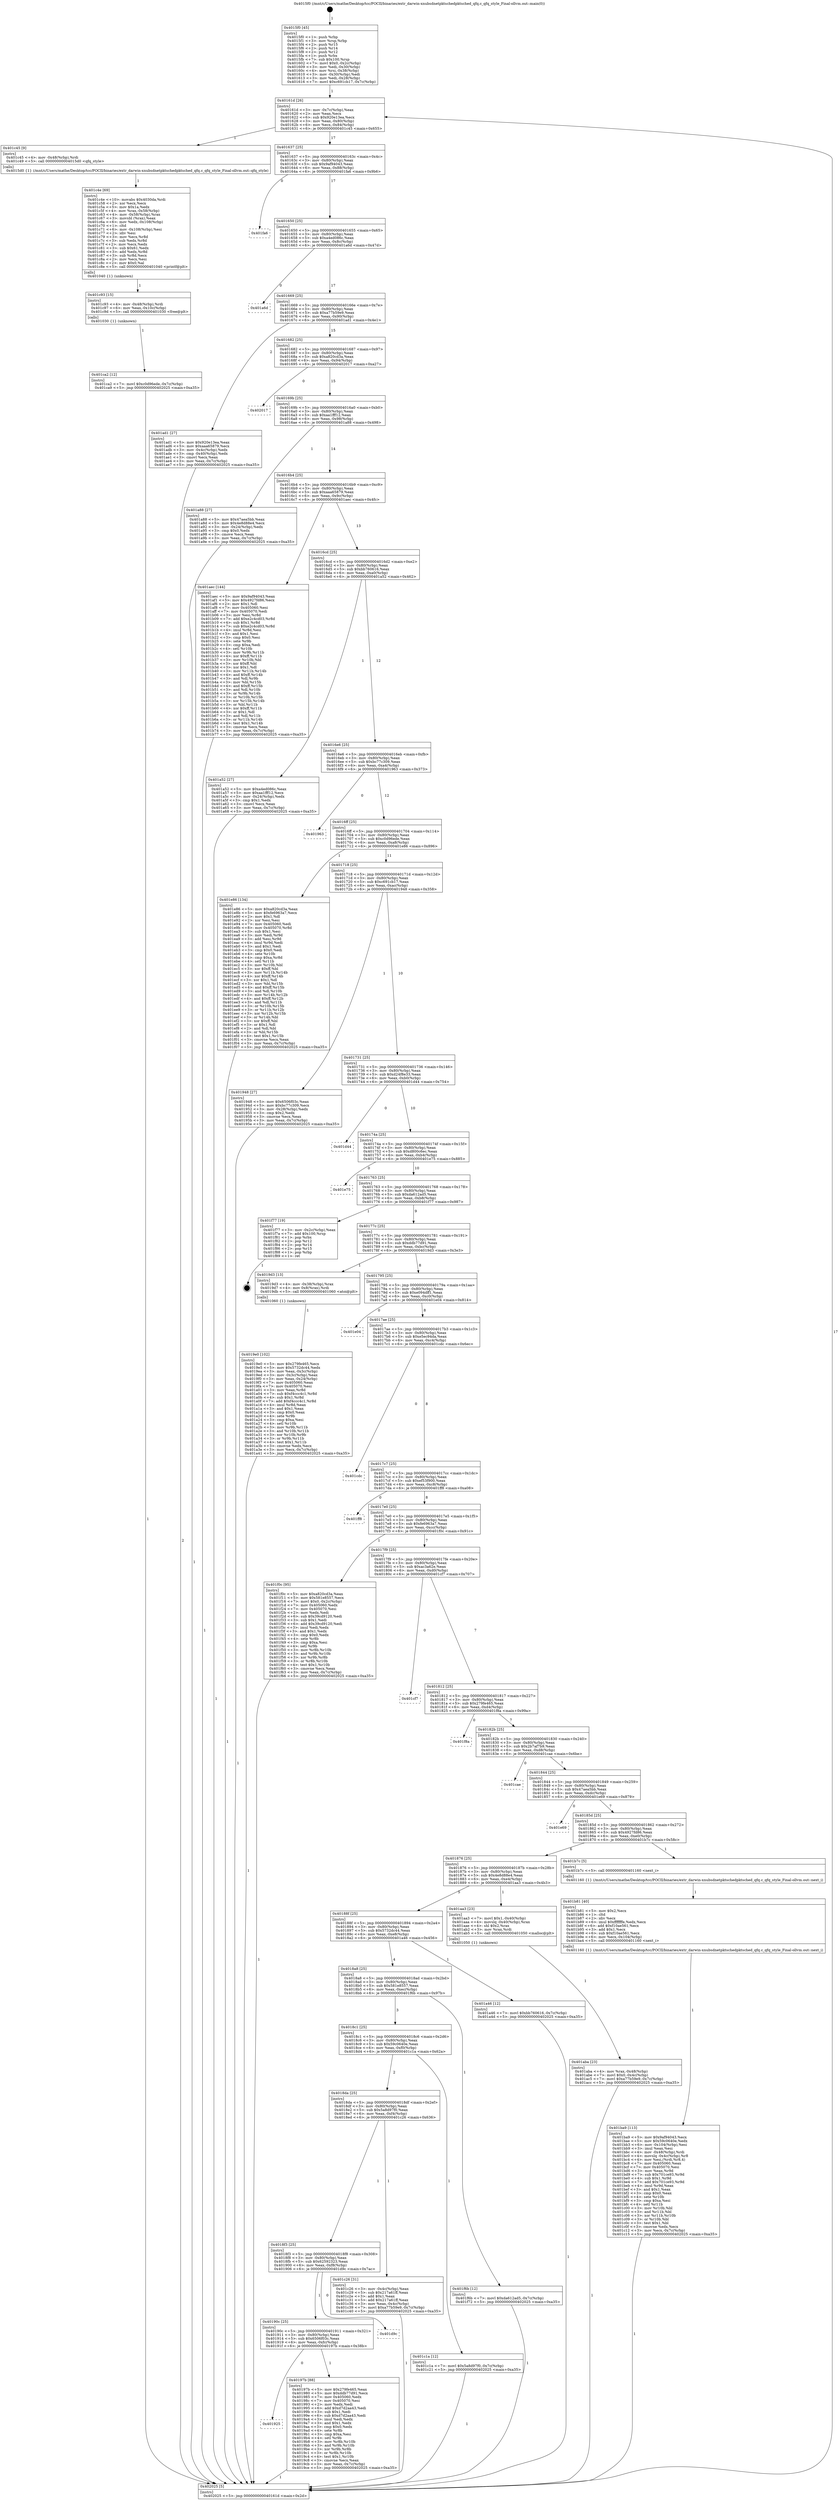 digraph "0x4015f0" {
  label = "0x4015f0 (/mnt/c/Users/mathe/Desktop/tcc/POCII/binaries/extr_darwin-xnubsdnetpktschedpktsched_qfq.c_qfq_style_Final-ollvm.out::main(0))"
  labelloc = "t"
  node[shape=record]

  Entry [label="",width=0.3,height=0.3,shape=circle,fillcolor=black,style=filled]
  "0x40161d" [label="{
     0x40161d [26]\l
     | [instrs]\l
     &nbsp;&nbsp;0x40161d \<+3\>: mov -0x7c(%rbp),%eax\l
     &nbsp;&nbsp;0x401620 \<+2\>: mov %eax,%ecx\l
     &nbsp;&nbsp;0x401622 \<+6\>: sub $0x920e13ea,%ecx\l
     &nbsp;&nbsp;0x401628 \<+3\>: mov %eax,-0x80(%rbp)\l
     &nbsp;&nbsp;0x40162b \<+6\>: mov %ecx,-0x84(%rbp)\l
     &nbsp;&nbsp;0x401631 \<+6\>: je 0000000000401c45 \<main+0x655\>\l
  }"]
  "0x401c45" [label="{
     0x401c45 [9]\l
     | [instrs]\l
     &nbsp;&nbsp;0x401c45 \<+4\>: mov -0x48(%rbp),%rdi\l
     &nbsp;&nbsp;0x401c49 \<+5\>: call 00000000004015d0 \<qfq_style\>\l
     | [calls]\l
     &nbsp;&nbsp;0x4015d0 \{1\} (/mnt/c/Users/mathe/Desktop/tcc/POCII/binaries/extr_darwin-xnubsdnetpktschedpktsched_qfq.c_qfq_style_Final-ollvm.out::qfq_style)\l
  }"]
  "0x401637" [label="{
     0x401637 [25]\l
     | [instrs]\l
     &nbsp;&nbsp;0x401637 \<+5\>: jmp 000000000040163c \<main+0x4c\>\l
     &nbsp;&nbsp;0x40163c \<+3\>: mov -0x80(%rbp),%eax\l
     &nbsp;&nbsp;0x40163f \<+5\>: sub $0x9af94043,%eax\l
     &nbsp;&nbsp;0x401644 \<+6\>: mov %eax,-0x88(%rbp)\l
     &nbsp;&nbsp;0x40164a \<+6\>: je 0000000000401fa6 \<main+0x9b6\>\l
  }"]
  Exit [label="",width=0.3,height=0.3,shape=circle,fillcolor=black,style=filled,peripheries=2]
  "0x401fa6" [label="{
     0x401fa6\l
  }", style=dashed]
  "0x401650" [label="{
     0x401650 [25]\l
     | [instrs]\l
     &nbsp;&nbsp;0x401650 \<+5\>: jmp 0000000000401655 \<main+0x65\>\l
     &nbsp;&nbsp;0x401655 \<+3\>: mov -0x80(%rbp),%eax\l
     &nbsp;&nbsp;0x401658 \<+5\>: sub $0xa4ed086c,%eax\l
     &nbsp;&nbsp;0x40165d \<+6\>: mov %eax,-0x8c(%rbp)\l
     &nbsp;&nbsp;0x401663 \<+6\>: je 0000000000401a6d \<main+0x47d\>\l
  }"]
  "0x401ca2" [label="{
     0x401ca2 [12]\l
     | [instrs]\l
     &nbsp;&nbsp;0x401ca2 \<+7\>: movl $0xc0d96ede,-0x7c(%rbp)\l
     &nbsp;&nbsp;0x401ca9 \<+5\>: jmp 0000000000402025 \<main+0xa35\>\l
  }"]
  "0x401a6d" [label="{
     0x401a6d\l
  }", style=dashed]
  "0x401669" [label="{
     0x401669 [25]\l
     | [instrs]\l
     &nbsp;&nbsp;0x401669 \<+5\>: jmp 000000000040166e \<main+0x7e\>\l
     &nbsp;&nbsp;0x40166e \<+3\>: mov -0x80(%rbp),%eax\l
     &nbsp;&nbsp;0x401671 \<+5\>: sub $0xa77b59e9,%eax\l
     &nbsp;&nbsp;0x401676 \<+6\>: mov %eax,-0x90(%rbp)\l
     &nbsp;&nbsp;0x40167c \<+6\>: je 0000000000401ad1 \<main+0x4e1\>\l
  }"]
  "0x401c93" [label="{
     0x401c93 [15]\l
     | [instrs]\l
     &nbsp;&nbsp;0x401c93 \<+4\>: mov -0x48(%rbp),%rdi\l
     &nbsp;&nbsp;0x401c97 \<+6\>: mov %eax,-0x10c(%rbp)\l
     &nbsp;&nbsp;0x401c9d \<+5\>: call 0000000000401030 \<free@plt\>\l
     | [calls]\l
     &nbsp;&nbsp;0x401030 \{1\} (unknown)\l
  }"]
  "0x401ad1" [label="{
     0x401ad1 [27]\l
     | [instrs]\l
     &nbsp;&nbsp;0x401ad1 \<+5\>: mov $0x920e13ea,%eax\l
     &nbsp;&nbsp;0x401ad6 \<+5\>: mov $0xaaa65879,%ecx\l
     &nbsp;&nbsp;0x401adb \<+3\>: mov -0x4c(%rbp),%edx\l
     &nbsp;&nbsp;0x401ade \<+3\>: cmp -0x40(%rbp),%edx\l
     &nbsp;&nbsp;0x401ae1 \<+3\>: cmovl %ecx,%eax\l
     &nbsp;&nbsp;0x401ae4 \<+3\>: mov %eax,-0x7c(%rbp)\l
     &nbsp;&nbsp;0x401ae7 \<+5\>: jmp 0000000000402025 \<main+0xa35\>\l
  }"]
  "0x401682" [label="{
     0x401682 [25]\l
     | [instrs]\l
     &nbsp;&nbsp;0x401682 \<+5\>: jmp 0000000000401687 \<main+0x97\>\l
     &nbsp;&nbsp;0x401687 \<+3\>: mov -0x80(%rbp),%eax\l
     &nbsp;&nbsp;0x40168a \<+5\>: sub $0xa820cd3a,%eax\l
     &nbsp;&nbsp;0x40168f \<+6\>: mov %eax,-0x94(%rbp)\l
     &nbsp;&nbsp;0x401695 \<+6\>: je 0000000000402017 \<main+0xa27\>\l
  }"]
  "0x401c4e" [label="{
     0x401c4e [69]\l
     | [instrs]\l
     &nbsp;&nbsp;0x401c4e \<+10\>: movabs $0x4030da,%rdi\l
     &nbsp;&nbsp;0x401c58 \<+2\>: xor %ecx,%ecx\l
     &nbsp;&nbsp;0x401c5a \<+5\>: mov $0x1a,%edx\l
     &nbsp;&nbsp;0x401c5f \<+4\>: mov %rax,-0x58(%rbp)\l
     &nbsp;&nbsp;0x401c63 \<+4\>: mov -0x58(%rbp),%rax\l
     &nbsp;&nbsp;0x401c67 \<+3\>: movsbl (%rax),%eax\l
     &nbsp;&nbsp;0x401c6a \<+6\>: mov %edx,-0x108(%rbp)\l
     &nbsp;&nbsp;0x401c70 \<+1\>: cltd\l
     &nbsp;&nbsp;0x401c71 \<+6\>: mov -0x108(%rbp),%esi\l
     &nbsp;&nbsp;0x401c77 \<+2\>: idiv %esi\l
     &nbsp;&nbsp;0x401c79 \<+3\>: mov %ecx,%r8d\l
     &nbsp;&nbsp;0x401c7c \<+3\>: sub %edx,%r8d\l
     &nbsp;&nbsp;0x401c7f \<+2\>: mov %ecx,%edx\l
     &nbsp;&nbsp;0x401c81 \<+3\>: sub $0x61,%edx\l
     &nbsp;&nbsp;0x401c84 \<+3\>: add %edx,%r8d\l
     &nbsp;&nbsp;0x401c87 \<+3\>: sub %r8d,%ecx\l
     &nbsp;&nbsp;0x401c8a \<+2\>: mov %ecx,%esi\l
     &nbsp;&nbsp;0x401c8c \<+2\>: mov $0x0,%al\l
     &nbsp;&nbsp;0x401c8e \<+5\>: call 0000000000401040 \<printf@plt\>\l
     | [calls]\l
     &nbsp;&nbsp;0x401040 \{1\} (unknown)\l
  }"]
  "0x402017" [label="{
     0x402017\l
  }", style=dashed]
  "0x40169b" [label="{
     0x40169b [25]\l
     | [instrs]\l
     &nbsp;&nbsp;0x40169b \<+5\>: jmp 00000000004016a0 \<main+0xb0\>\l
     &nbsp;&nbsp;0x4016a0 \<+3\>: mov -0x80(%rbp),%eax\l
     &nbsp;&nbsp;0x4016a3 \<+5\>: sub $0xaa1fff12,%eax\l
     &nbsp;&nbsp;0x4016a8 \<+6\>: mov %eax,-0x98(%rbp)\l
     &nbsp;&nbsp;0x4016ae \<+6\>: je 0000000000401a88 \<main+0x498\>\l
  }"]
  "0x401ba9" [label="{
     0x401ba9 [113]\l
     | [instrs]\l
     &nbsp;&nbsp;0x401ba9 \<+5\>: mov $0x9af94043,%ecx\l
     &nbsp;&nbsp;0x401bae \<+5\>: mov $0x59c0640e,%edx\l
     &nbsp;&nbsp;0x401bb3 \<+6\>: mov -0x104(%rbp),%esi\l
     &nbsp;&nbsp;0x401bb9 \<+3\>: imul %eax,%esi\l
     &nbsp;&nbsp;0x401bbc \<+4\>: mov -0x48(%rbp),%rdi\l
     &nbsp;&nbsp;0x401bc0 \<+4\>: movslq -0x4c(%rbp),%r8\l
     &nbsp;&nbsp;0x401bc4 \<+4\>: mov %esi,(%rdi,%r8,4)\l
     &nbsp;&nbsp;0x401bc8 \<+7\>: mov 0x405060,%eax\l
     &nbsp;&nbsp;0x401bcf \<+7\>: mov 0x405070,%esi\l
     &nbsp;&nbsp;0x401bd6 \<+3\>: mov %eax,%r9d\l
     &nbsp;&nbsp;0x401bd9 \<+7\>: sub $0x701ce93,%r9d\l
     &nbsp;&nbsp;0x401be0 \<+4\>: sub $0x1,%r9d\l
     &nbsp;&nbsp;0x401be4 \<+7\>: add $0x701ce93,%r9d\l
     &nbsp;&nbsp;0x401beb \<+4\>: imul %r9d,%eax\l
     &nbsp;&nbsp;0x401bef \<+3\>: and $0x1,%eax\l
     &nbsp;&nbsp;0x401bf2 \<+3\>: cmp $0x0,%eax\l
     &nbsp;&nbsp;0x401bf5 \<+4\>: sete %r10b\l
     &nbsp;&nbsp;0x401bf9 \<+3\>: cmp $0xa,%esi\l
     &nbsp;&nbsp;0x401bfc \<+4\>: setl %r11b\l
     &nbsp;&nbsp;0x401c00 \<+3\>: mov %r10b,%bl\l
     &nbsp;&nbsp;0x401c03 \<+3\>: and %r11b,%bl\l
     &nbsp;&nbsp;0x401c06 \<+3\>: xor %r11b,%r10b\l
     &nbsp;&nbsp;0x401c09 \<+3\>: or %r10b,%bl\l
     &nbsp;&nbsp;0x401c0c \<+3\>: test $0x1,%bl\l
     &nbsp;&nbsp;0x401c0f \<+3\>: cmovne %edx,%ecx\l
     &nbsp;&nbsp;0x401c12 \<+3\>: mov %ecx,-0x7c(%rbp)\l
     &nbsp;&nbsp;0x401c15 \<+5\>: jmp 0000000000402025 \<main+0xa35\>\l
  }"]
  "0x401a88" [label="{
     0x401a88 [27]\l
     | [instrs]\l
     &nbsp;&nbsp;0x401a88 \<+5\>: mov $0x47aea5bb,%eax\l
     &nbsp;&nbsp;0x401a8d \<+5\>: mov $0x4e8d88e4,%ecx\l
     &nbsp;&nbsp;0x401a92 \<+3\>: mov -0x24(%rbp),%edx\l
     &nbsp;&nbsp;0x401a95 \<+3\>: cmp $0x0,%edx\l
     &nbsp;&nbsp;0x401a98 \<+3\>: cmove %ecx,%eax\l
     &nbsp;&nbsp;0x401a9b \<+3\>: mov %eax,-0x7c(%rbp)\l
     &nbsp;&nbsp;0x401a9e \<+5\>: jmp 0000000000402025 \<main+0xa35\>\l
  }"]
  "0x4016b4" [label="{
     0x4016b4 [25]\l
     | [instrs]\l
     &nbsp;&nbsp;0x4016b4 \<+5\>: jmp 00000000004016b9 \<main+0xc9\>\l
     &nbsp;&nbsp;0x4016b9 \<+3\>: mov -0x80(%rbp),%eax\l
     &nbsp;&nbsp;0x4016bc \<+5\>: sub $0xaaa65879,%eax\l
     &nbsp;&nbsp;0x4016c1 \<+6\>: mov %eax,-0x9c(%rbp)\l
     &nbsp;&nbsp;0x4016c7 \<+6\>: je 0000000000401aec \<main+0x4fc\>\l
  }"]
  "0x401b81" [label="{
     0x401b81 [40]\l
     | [instrs]\l
     &nbsp;&nbsp;0x401b81 \<+5\>: mov $0x2,%ecx\l
     &nbsp;&nbsp;0x401b86 \<+1\>: cltd\l
     &nbsp;&nbsp;0x401b87 \<+2\>: idiv %ecx\l
     &nbsp;&nbsp;0x401b89 \<+6\>: imul $0xfffffffe,%edx,%ecx\l
     &nbsp;&nbsp;0x401b8f \<+6\>: add $0xf10ae561,%ecx\l
     &nbsp;&nbsp;0x401b95 \<+3\>: add $0x1,%ecx\l
     &nbsp;&nbsp;0x401b98 \<+6\>: sub $0xf10ae561,%ecx\l
     &nbsp;&nbsp;0x401b9e \<+6\>: mov %ecx,-0x104(%rbp)\l
     &nbsp;&nbsp;0x401ba4 \<+5\>: call 0000000000401160 \<next_i\>\l
     | [calls]\l
     &nbsp;&nbsp;0x401160 \{1\} (/mnt/c/Users/mathe/Desktop/tcc/POCII/binaries/extr_darwin-xnubsdnetpktschedpktsched_qfq.c_qfq_style_Final-ollvm.out::next_i)\l
  }"]
  "0x401aec" [label="{
     0x401aec [144]\l
     | [instrs]\l
     &nbsp;&nbsp;0x401aec \<+5\>: mov $0x9af94043,%eax\l
     &nbsp;&nbsp;0x401af1 \<+5\>: mov $0x4927fd86,%ecx\l
     &nbsp;&nbsp;0x401af6 \<+2\>: mov $0x1,%dl\l
     &nbsp;&nbsp;0x401af8 \<+7\>: mov 0x405060,%esi\l
     &nbsp;&nbsp;0x401aff \<+7\>: mov 0x405070,%edi\l
     &nbsp;&nbsp;0x401b06 \<+3\>: mov %esi,%r8d\l
     &nbsp;&nbsp;0x401b09 \<+7\>: add $0xe2c4cd03,%r8d\l
     &nbsp;&nbsp;0x401b10 \<+4\>: sub $0x1,%r8d\l
     &nbsp;&nbsp;0x401b14 \<+7\>: sub $0xe2c4cd03,%r8d\l
     &nbsp;&nbsp;0x401b1b \<+4\>: imul %r8d,%esi\l
     &nbsp;&nbsp;0x401b1f \<+3\>: and $0x1,%esi\l
     &nbsp;&nbsp;0x401b22 \<+3\>: cmp $0x0,%esi\l
     &nbsp;&nbsp;0x401b25 \<+4\>: sete %r9b\l
     &nbsp;&nbsp;0x401b29 \<+3\>: cmp $0xa,%edi\l
     &nbsp;&nbsp;0x401b2c \<+4\>: setl %r10b\l
     &nbsp;&nbsp;0x401b30 \<+3\>: mov %r9b,%r11b\l
     &nbsp;&nbsp;0x401b33 \<+4\>: xor $0xff,%r11b\l
     &nbsp;&nbsp;0x401b37 \<+3\>: mov %r10b,%bl\l
     &nbsp;&nbsp;0x401b3a \<+3\>: xor $0xff,%bl\l
     &nbsp;&nbsp;0x401b3d \<+3\>: xor $0x1,%dl\l
     &nbsp;&nbsp;0x401b40 \<+3\>: mov %r11b,%r14b\l
     &nbsp;&nbsp;0x401b43 \<+4\>: and $0xff,%r14b\l
     &nbsp;&nbsp;0x401b47 \<+3\>: and %dl,%r9b\l
     &nbsp;&nbsp;0x401b4a \<+3\>: mov %bl,%r15b\l
     &nbsp;&nbsp;0x401b4d \<+4\>: and $0xff,%r15b\l
     &nbsp;&nbsp;0x401b51 \<+3\>: and %dl,%r10b\l
     &nbsp;&nbsp;0x401b54 \<+3\>: or %r9b,%r14b\l
     &nbsp;&nbsp;0x401b57 \<+3\>: or %r10b,%r15b\l
     &nbsp;&nbsp;0x401b5a \<+3\>: xor %r15b,%r14b\l
     &nbsp;&nbsp;0x401b5d \<+3\>: or %bl,%r11b\l
     &nbsp;&nbsp;0x401b60 \<+4\>: xor $0xff,%r11b\l
     &nbsp;&nbsp;0x401b64 \<+3\>: or $0x1,%dl\l
     &nbsp;&nbsp;0x401b67 \<+3\>: and %dl,%r11b\l
     &nbsp;&nbsp;0x401b6a \<+3\>: or %r11b,%r14b\l
     &nbsp;&nbsp;0x401b6d \<+4\>: test $0x1,%r14b\l
     &nbsp;&nbsp;0x401b71 \<+3\>: cmovne %ecx,%eax\l
     &nbsp;&nbsp;0x401b74 \<+3\>: mov %eax,-0x7c(%rbp)\l
     &nbsp;&nbsp;0x401b77 \<+5\>: jmp 0000000000402025 \<main+0xa35\>\l
  }"]
  "0x4016cd" [label="{
     0x4016cd [25]\l
     | [instrs]\l
     &nbsp;&nbsp;0x4016cd \<+5\>: jmp 00000000004016d2 \<main+0xe2\>\l
     &nbsp;&nbsp;0x4016d2 \<+3\>: mov -0x80(%rbp),%eax\l
     &nbsp;&nbsp;0x4016d5 \<+5\>: sub $0xbb760616,%eax\l
     &nbsp;&nbsp;0x4016da \<+6\>: mov %eax,-0xa0(%rbp)\l
     &nbsp;&nbsp;0x4016e0 \<+6\>: je 0000000000401a52 \<main+0x462\>\l
  }"]
  "0x401aba" [label="{
     0x401aba [23]\l
     | [instrs]\l
     &nbsp;&nbsp;0x401aba \<+4\>: mov %rax,-0x48(%rbp)\l
     &nbsp;&nbsp;0x401abe \<+7\>: movl $0x0,-0x4c(%rbp)\l
     &nbsp;&nbsp;0x401ac5 \<+7\>: movl $0xa77b59e9,-0x7c(%rbp)\l
     &nbsp;&nbsp;0x401acc \<+5\>: jmp 0000000000402025 \<main+0xa35\>\l
  }"]
  "0x401a52" [label="{
     0x401a52 [27]\l
     | [instrs]\l
     &nbsp;&nbsp;0x401a52 \<+5\>: mov $0xa4ed086c,%eax\l
     &nbsp;&nbsp;0x401a57 \<+5\>: mov $0xaa1fff12,%ecx\l
     &nbsp;&nbsp;0x401a5c \<+3\>: mov -0x24(%rbp),%edx\l
     &nbsp;&nbsp;0x401a5f \<+3\>: cmp $0x1,%edx\l
     &nbsp;&nbsp;0x401a62 \<+3\>: cmovl %ecx,%eax\l
     &nbsp;&nbsp;0x401a65 \<+3\>: mov %eax,-0x7c(%rbp)\l
     &nbsp;&nbsp;0x401a68 \<+5\>: jmp 0000000000402025 \<main+0xa35\>\l
  }"]
  "0x4016e6" [label="{
     0x4016e6 [25]\l
     | [instrs]\l
     &nbsp;&nbsp;0x4016e6 \<+5\>: jmp 00000000004016eb \<main+0xfb\>\l
     &nbsp;&nbsp;0x4016eb \<+3\>: mov -0x80(%rbp),%eax\l
     &nbsp;&nbsp;0x4016ee \<+5\>: sub $0xbc77c309,%eax\l
     &nbsp;&nbsp;0x4016f3 \<+6\>: mov %eax,-0xa4(%rbp)\l
     &nbsp;&nbsp;0x4016f9 \<+6\>: je 0000000000401963 \<main+0x373\>\l
  }"]
  "0x4019e0" [label="{
     0x4019e0 [102]\l
     | [instrs]\l
     &nbsp;&nbsp;0x4019e0 \<+5\>: mov $0x279fe465,%ecx\l
     &nbsp;&nbsp;0x4019e5 \<+5\>: mov $0x5732dc44,%edx\l
     &nbsp;&nbsp;0x4019ea \<+3\>: mov %eax,-0x3c(%rbp)\l
     &nbsp;&nbsp;0x4019ed \<+3\>: mov -0x3c(%rbp),%eax\l
     &nbsp;&nbsp;0x4019f0 \<+3\>: mov %eax,-0x24(%rbp)\l
     &nbsp;&nbsp;0x4019f3 \<+7\>: mov 0x405060,%eax\l
     &nbsp;&nbsp;0x4019fa \<+7\>: mov 0x405070,%esi\l
     &nbsp;&nbsp;0x401a01 \<+3\>: mov %eax,%r8d\l
     &nbsp;&nbsp;0x401a04 \<+7\>: sub $0xf4ccc4c1,%r8d\l
     &nbsp;&nbsp;0x401a0b \<+4\>: sub $0x1,%r8d\l
     &nbsp;&nbsp;0x401a0f \<+7\>: add $0xf4ccc4c1,%r8d\l
     &nbsp;&nbsp;0x401a16 \<+4\>: imul %r8d,%eax\l
     &nbsp;&nbsp;0x401a1a \<+3\>: and $0x1,%eax\l
     &nbsp;&nbsp;0x401a1d \<+3\>: cmp $0x0,%eax\l
     &nbsp;&nbsp;0x401a20 \<+4\>: sete %r9b\l
     &nbsp;&nbsp;0x401a24 \<+3\>: cmp $0xa,%esi\l
     &nbsp;&nbsp;0x401a27 \<+4\>: setl %r10b\l
     &nbsp;&nbsp;0x401a2b \<+3\>: mov %r9b,%r11b\l
     &nbsp;&nbsp;0x401a2e \<+3\>: and %r10b,%r11b\l
     &nbsp;&nbsp;0x401a31 \<+3\>: xor %r10b,%r9b\l
     &nbsp;&nbsp;0x401a34 \<+3\>: or %r9b,%r11b\l
     &nbsp;&nbsp;0x401a37 \<+4\>: test $0x1,%r11b\l
     &nbsp;&nbsp;0x401a3b \<+3\>: cmovne %edx,%ecx\l
     &nbsp;&nbsp;0x401a3e \<+3\>: mov %ecx,-0x7c(%rbp)\l
     &nbsp;&nbsp;0x401a41 \<+5\>: jmp 0000000000402025 \<main+0xa35\>\l
  }"]
  "0x401963" [label="{
     0x401963\l
  }", style=dashed]
  "0x4016ff" [label="{
     0x4016ff [25]\l
     | [instrs]\l
     &nbsp;&nbsp;0x4016ff \<+5\>: jmp 0000000000401704 \<main+0x114\>\l
     &nbsp;&nbsp;0x401704 \<+3\>: mov -0x80(%rbp),%eax\l
     &nbsp;&nbsp;0x401707 \<+5\>: sub $0xc0d96ede,%eax\l
     &nbsp;&nbsp;0x40170c \<+6\>: mov %eax,-0xa8(%rbp)\l
     &nbsp;&nbsp;0x401712 \<+6\>: je 0000000000401e86 \<main+0x896\>\l
  }"]
  "0x401925" [label="{
     0x401925\l
  }", style=dashed]
  "0x401e86" [label="{
     0x401e86 [134]\l
     | [instrs]\l
     &nbsp;&nbsp;0x401e86 \<+5\>: mov $0xa820cd3a,%eax\l
     &nbsp;&nbsp;0x401e8b \<+5\>: mov $0xfe6963a7,%ecx\l
     &nbsp;&nbsp;0x401e90 \<+2\>: mov $0x1,%dl\l
     &nbsp;&nbsp;0x401e92 \<+2\>: xor %esi,%esi\l
     &nbsp;&nbsp;0x401e94 \<+7\>: mov 0x405060,%edi\l
     &nbsp;&nbsp;0x401e9b \<+8\>: mov 0x405070,%r8d\l
     &nbsp;&nbsp;0x401ea3 \<+3\>: sub $0x1,%esi\l
     &nbsp;&nbsp;0x401ea6 \<+3\>: mov %edi,%r9d\l
     &nbsp;&nbsp;0x401ea9 \<+3\>: add %esi,%r9d\l
     &nbsp;&nbsp;0x401eac \<+4\>: imul %r9d,%edi\l
     &nbsp;&nbsp;0x401eb0 \<+3\>: and $0x1,%edi\l
     &nbsp;&nbsp;0x401eb3 \<+3\>: cmp $0x0,%edi\l
     &nbsp;&nbsp;0x401eb6 \<+4\>: sete %r10b\l
     &nbsp;&nbsp;0x401eba \<+4\>: cmp $0xa,%r8d\l
     &nbsp;&nbsp;0x401ebe \<+4\>: setl %r11b\l
     &nbsp;&nbsp;0x401ec2 \<+3\>: mov %r10b,%bl\l
     &nbsp;&nbsp;0x401ec5 \<+3\>: xor $0xff,%bl\l
     &nbsp;&nbsp;0x401ec8 \<+3\>: mov %r11b,%r14b\l
     &nbsp;&nbsp;0x401ecb \<+4\>: xor $0xff,%r14b\l
     &nbsp;&nbsp;0x401ecf \<+3\>: xor $0x1,%dl\l
     &nbsp;&nbsp;0x401ed2 \<+3\>: mov %bl,%r15b\l
     &nbsp;&nbsp;0x401ed5 \<+4\>: and $0xff,%r15b\l
     &nbsp;&nbsp;0x401ed9 \<+3\>: and %dl,%r10b\l
     &nbsp;&nbsp;0x401edc \<+3\>: mov %r14b,%r12b\l
     &nbsp;&nbsp;0x401edf \<+4\>: and $0xff,%r12b\l
     &nbsp;&nbsp;0x401ee3 \<+3\>: and %dl,%r11b\l
     &nbsp;&nbsp;0x401ee6 \<+3\>: or %r10b,%r15b\l
     &nbsp;&nbsp;0x401ee9 \<+3\>: or %r11b,%r12b\l
     &nbsp;&nbsp;0x401eec \<+3\>: xor %r12b,%r15b\l
     &nbsp;&nbsp;0x401eef \<+3\>: or %r14b,%bl\l
     &nbsp;&nbsp;0x401ef2 \<+3\>: xor $0xff,%bl\l
     &nbsp;&nbsp;0x401ef5 \<+3\>: or $0x1,%dl\l
     &nbsp;&nbsp;0x401ef8 \<+2\>: and %dl,%bl\l
     &nbsp;&nbsp;0x401efa \<+3\>: or %bl,%r15b\l
     &nbsp;&nbsp;0x401efd \<+4\>: test $0x1,%r15b\l
     &nbsp;&nbsp;0x401f01 \<+3\>: cmovne %ecx,%eax\l
     &nbsp;&nbsp;0x401f04 \<+3\>: mov %eax,-0x7c(%rbp)\l
     &nbsp;&nbsp;0x401f07 \<+5\>: jmp 0000000000402025 \<main+0xa35\>\l
  }"]
  "0x401718" [label="{
     0x401718 [25]\l
     | [instrs]\l
     &nbsp;&nbsp;0x401718 \<+5\>: jmp 000000000040171d \<main+0x12d\>\l
     &nbsp;&nbsp;0x40171d \<+3\>: mov -0x80(%rbp),%eax\l
     &nbsp;&nbsp;0x401720 \<+5\>: sub $0xc691cb17,%eax\l
     &nbsp;&nbsp;0x401725 \<+6\>: mov %eax,-0xac(%rbp)\l
     &nbsp;&nbsp;0x40172b \<+6\>: je 0000000000401948 \<main+0x358\>\l
  }"]
  "0x40197b" [label="{
     0x40197b [88]\l
     | [instrs]\l
     &nbsp;&nbsp;0x40197b \<+5\>: mov $0x279fe465,%eax\l
     &nbsp;&nbsp;0x401980 \<+5\>: mov $0xddb77d91,%ecx\l
     &nbsp;&nbsp;0x401985 \<+7\>: mov 0x405060,%edx\l
     &nbsp;&nbsp;0x40198c \<+7\>: mov 0x405070,%esi\l
     &nbsp;&nbsp;0x401993 \<+2\>: mov %edx,%edi\l
     &nbsp;&nbsp;0x401995 \<+6\>: add $0xd7d2aa43,%edi\l
     &nbsp;&nbsp;0x40199b \<+3\>: sub $0x1,%edi\l
     &nbsp;&nbsp;0x40199e \<+6\>: sub $0xd7d2aa43,%edi\l
     &nbsp;&nbsp;0x4019a4 \<+3\>: imul %edi,%edx\l
     &nbsp;&nbsp;0x4019a7 \<+3\>: and $0x1,%edx\l
     &nbsp;&nbsp;0x4019aa \<+3\>: cmp $0x0,%edx\l
     &nbsp;&nbsp;0x4019ad \<+4\>: sete %r8b\l
     &nbsp;&nbsp;0x4019b1 \<+3\>: cmp $0xa,%esi\l
     &nbsp;&nbsp;0x4019b4 \<+4\>: setl %r9b\l
     &nbsp;&nbsp;0x4019b8 \<+3\>: mov %r8b,%r10b\l
     &nbsp;&nbsp;0x4019bb \<+3\>: and %r9b,%r10b\l
     &nbsp;&nbsp;0x4019be \<+3\>: xor %r9b,%r8b\l
     &nbsp;&nbsp;0x4019c1 \<+3\>: or %r8b,%r10b\l
     &nbsp;&nbsp;0x4019c4 \<+4\>: test $0x1,%r10b\l
     &nbsp;&nbsp;0x4019c8 \<+3\>: cmovne %ecx,%eax\l
     &nbsp;&nbsp;0x4019cb \<+3\>: mov %eax,-0x7c(%rbp)\l
     &nbsp;&nbsp;0x4019ce \<+5\>: jmp 0000000000402025 \<main+0xa35\>\l
  }"]
  "0x401948" [label="{
     0x401948 [27]\l
     | [instrs]\l
     &nbsp;&nbsp;0x401948 \<+5\>: mov $0x6506f03c,%eax\l
     &nbsp;&nbsp;0x40194d \<+5\>: mov $0xbc77c309,%ecx\l
     &nbsp;&nbsp;0x401952 \<+3\>: mov -0x28(%rbp),%edx\l
     &nbsp;&nbsp;0x401955 \<+3\>: cmp $0x2,%edx\l
     &nbsp;&nbsp;0x401958 \<+3\>: cmovne %ecx,%eax\l
     &nbsp;&nbsp;0x40195b \<+3\>: mov %eax,-0x7c(%rbp)\l
     &nbsp;&nbsp;0x40195e \<+5\>: jmp 0000000000402025 \<main+0xa35\>\l
  }"]
  "0x401731" [label="{
     0x401731 [25]\l
     | [instrs]\l
     &nbsp;&nbsp;0x401731 \<+5\>: jmp 0000000000401736 \<main+0x146\>\l
     &nbsp;&nbsp;0x401736 \<+3\>: mov -0x80(%rbp),%eax\l
     &nbsp;&nbsp;0x401739 \<+5\>: sub $0xd24f8e33,%eax\l
     &nbsp;&nbsp;0x40173e \<+6\>: mov %eax,-0xb0(%rbp)\l
     &nbsp;&nbsp;0x401744 \<+6\>: je 0000000000401d44 \<main+0x754\>\l
  }"]
  "0x402025" [label="{
     0x402025 [5]\l
     | [instrs]\l
     &nbsp;&nbsp;0x402025 \<+5\>: jmp 000000000040161d \<main+0x2d\>\l
  }"]
  "0x4015f0" [label="{
     0x4015f0 [45]\l
     | [instrs]\l
     &nbsp;&nbsp;0x4015f0 \<+1\>: push %rbp\l
     &nbsp;&nbsp;0x4015f1 \<+3\>: mov %rsp,%rbp\l
     &nbsp;&nbsp;0x4015f4 \<+2\>: push %r15\l
     &nbsp;&nbsp;0x4015f6 \<+2\>: push %r14\l
     &nbsp;&nbsp;0x4015f8 \<+2\>: push %r12\l
     &nbsp;&nbsp;0x4015fa \<+1\>: push %rbx\l
     &nbsp;&nbsp;0x4015fb \<+7\>: sub $0x100,%rsp\l
     &nbsp;&nbsp;0x401602 \<+7\>: movl $0x0,-0x2c(%rbp)\l
     &nbsp;&nbsp;0x401609 \<+3\>: mov %edi,-0x30(%rbp)\l
     &nbsp;&nbsp;0x40160c \<+4\>: mov %rsi,-0x38(%rbp)\l
     &nbsp;&nbsp;0x401610 \<+3\>: mov -0x30(%rbp),%edi\l
     &nbsp;&nbsp;0x401613 \<+3\>: mov %edi,-0x28(%rbp)\l
     &nbsp;&nbsp;0x401616 \<+7\>: movl $0xc691cb17,-0x7c(%rbp)\l
  }"]
  "0x40190c" [label="{
     0x40190c [25]\l
     | [instrs]\l
     &nbsp;&nbsp;0x40190c \<+5\>: jmp 0000000000401911 \<main+0x321\>\l
     &nbsp;&nbsp;0x401911 \<+3\>: mov -0x80(%rbp),%eax\l
     &nbsp;&nbsp;0x401914 \<+5\>: sub $0x6506f03c,%eax\l
     &nbsp;&nbsp;0x401919 \<+6\>: mov %eax,-0xfc(%rbp)\l
     &nbsp;&nbsp;0x40191f \<+6\>: je 000000000040197b \<main+0x38b\>\l
  }"]
  "0x401d44" [label="{
     0x401d44\l
  }", style=dashed]
  "0x40174a" [label="{
     0x40174a [25]\l
     | [instrs]\l
     &nbsp;&nbsp;0x40174a \<+5\>: jmp 000000000040174f \<main+0x15f\>\l
     &nbsp;&nbsp;0x40174f \<+3\>: mov -0x80(%rbp),%eax\l
     &nbsp;&nbsp;0x401752 \<+5\>: sub $0xd800c6ec,%eax\l
     &nbsp;&nbsp;0x401757 \<+6\>: mov %eax,-0xb4(%rbp)\l
     &nbsp;&nbsp;0x40175d \<+6\>: je 0000000000401e75 \<main+0x885\>\l
  }"]
  "0x401d9c" [label="{
     0x401d9c\l
  }", style=dashed]
  "0x401e75" [label="{
     0x401e75\l
  }", style=dashed]
  "0x401763" [label="{
     0x401763 [25]\l
     | [instrs]\l
     &nbsp;&nbsp;0x401763 \<+5\>: jmp 0000000000401768 \<main+0x178\>\l
     &nbsp;&nbsp;0x401768 \<+3\>: mov -0x80(%rbp),%eax\l
     &nbsp;&nbsp;0x40176b \<+5\>: sub $0xda612ad5,%eax\l
     &nbsp;&nbsp;0x401770 \<+6\>: mov %eax,-0xb8(%rbp)\l
     &nbsp;&nbsp;0x401776 \<+6\>: je 0000000000401f77 \<main+0x987\>\l
  }"]
  "0x4018f3" [label="{
     0x4018f3 [25]\l
     | [instrs]\l
     &nbsp;&nbsp;0x4018f3 \<+5\>: jmp 00000000004018f8 \<main+0x308\>\l
     &nbsp;&nbsp;0x4018f8 \<+3\>: mov -0x80(%rbp),%eax\l
     &nbsp;&nbsp;0x4018fb \<+5\>: sub $0x62592323,%eax\l
     &nbsp;&nbsp;0x401900 \<+6\>: mov %eax,-0xf8(%rbp)\l
     &nbsp;&nbsp;0x401906 \<+6\>: je 0000000000401d9c \<main+0x7ac\>\l
  }"]
  "0x401f77" [label="{
     0x401f77 [19]\l
     | [instrs]\l
     &nbsp;&nbsp;0x401f77 \<+3\>: mov -0x2c(%rbp),%eax\l
     &nbsp;&nbsp;0x401f7a \<+7\>: add $0x100,%rsp\l
     &nbsp;&nbsp;0x401f81 \<+1\>: pop %rbx\l
     &nbsp;&nbsp;0x401f82 \<+2\>: pop %r12\l
     &nbsp;&nbsp;0x401f84 \<+2\>: pop %r14\l
     &nbsp;&nbsp;0x401f86 \<+2\>: pop %r15\l
     &nbsp;&nbsp;0x401f88 \<+1\>: pop %rbp\l
     &nbsp;&nbsp;0x401f89 \<+1\>: ret\l
  }"]
  "0x40177c" [label="{
     0x40177c [25]\l
     | [instrs]\l
     &nbsp;&nbsp;0x40177c \<+5\>: jmp 0000000000401781 \<main+0x191\>\l
     &nbsp;&nbsp;0x401781 \<+3\>: mov -0x80(%rbp),%eax\l
     &nbsp;&nbsp;0x401784 \<+5\>: sub $0xddb77d91,%eax\l
     &nbsp;&nbsp;0x401789 \<+6\>: mov %eax,-0xbc(%rbp)\l
     &nbsp;&nbsp;0x40178f \<+6\>: je 00000000004019d3 \<main+0x3e3\>\l
  }"]
  "0x401c26" [label="{
     0x401c26 [31]\l
     | [instrs]\l
     &nbsp;&nbsp;0x401c26 \<+3\>: mov -0x4c(%rbp),%eax\l
     &nbsp;&nbsp;0x401c29 \<+5\>: sub $0x217a61ff,%eax\l
     &nbsp;&nbsp;0x401c2e \<+3\>: add $0x1,%eax\l
     &nbsp;&nbsp;0x401c31 \<+5\>: add $0x217a61ff,%eax\l
     &nbsp;&nbsp;0x401c36 \<+3\>: mov %eax,-0x4c(%rbp)\l
     &nbsp;&nbsp;0x401c39 \<+7\>: movl $0xa77b59e9,-0x7c(%rbp)\l
     &nbsp;&nbsp;0x401c40 \<+5\>: jmp 0000000000402025 \<main+0xa35\>\l
  }"]
  "0x4019d3" [label="{
     0x4019d3 [13]\l
     | [instrs]\l
     &nbsp;&nbsp;0x4019d3 \<+4\>: mov -0x38(%rbp),%rax\l
     &nbsp;&nbsp;0x4019d7 \<+4\>: mov 0x8(%rax),%rdi\l
     &nbsp;&nbsp;0x4019db \<+5\>: call 0000000000401060 \<atoi@plt\>\l
     | [calls]\l
     &nbsp;&nbsp;0x401060 \{1\} (unknown)\l
  }"]
  "0x401795" [label="{
     0x401795 [25]\l
     | [instrs]\l
     &nbsp;&nbsp;0x401795 \<+5\>: jmp 000000000040179a \<main+0x1aa\>\l
     &nbsp;&nbsp;0x40179a \<+3\>: mov -0x80(%rbp),%eax\l
     &nbsp;&nbsp;0x40179d \<+5\>: sub $0xe094dff1,%eax\l
     &nbsp;&nbsp;0x4017a2 \<+6\>: mov %eax,-0xc0(%rbp)\l
     &nbsp;&nbsp;0x4017a8 \<+6\>: je 0000000000401e04 \<main+0x814\>\l
  }"]
  "0x4018da" [label="{
     0x4018da [25]\l
     | [instrs]\l
     &nbsp;&nbsp;0x4018da \<+5\>: jmp 00000000004018df \<main+0x2ef\>\l
     &nbsp;&nbsp;0x4018df \<+3\>: mov -0x80(%rbp),%eax\l
     &nbsp;&nbsp;0x4018e2 \<+5\>: sub $0x5a8d97f0,%eax\l
     &nbsp;&nbsp;0x4018e7 \<+6\>: mov %eax,-0xf4(%rbp)\l
     &nbsp;&nbsp;0x4018ed \<+6\>: je 0000000000401c26 \<main+0x636\>\l
  }"]
  "0x401e04" [label="{
     0x401e04\l
  }", style=dashed]
  "0x4017ae" [label="{
     0x4017ae [25]\l
     | [instrs]\l
     &nbsp;&nbsp;0x4017ae \<+5\>: jmp 00000000004017b3 \<main+0x1c3\>\l
     &nbsp;&nbsp;0x4017b3 \<+3\>: mov -0x80(%rbp),%eax\l
     &nbsp;&nbsp;0x4017b6 \<+5\>: sub $0xe5ec94da,%eax\l
     &nbsp;&nbsp;0x4017bb \<+6\>: mov %eax,-0xc4(%rbp)\l
     &nbsp;&nbsp;0x4017c1 \<+6\>: je 0000000000401cdc \<main+0x6ec\>\l
  }"]
  "0x401c1a" [label="{
     0x401c1a [12]\l
     | [instrs]\l
     &nbsp;&nbsp;0x401c1a \<+7\>: movl $0x5a8d97f0,-0x7c(%rbp)\l
     &nbsp;&nbsp;0x401c21 \<+5\>: jmp 0000000000402025 \<main+0xa35\>\l
  }"]
  "0x401cdc" [label="{
     0x401cdc\l
  }", style=dashed]
  "0x4017c7" [label="{
     0x4017c7 [25]\l
     | [instrs]\l
     &nbsp;&nbsp;0x4017c7 \<+5\>: jmp 00000000004017cc \<main+0x1dc\>\l
     &nbsp;&nbsp;0x4017cc \<+3\>: mov -0x80(%rbp),%eax\l
     &nbsp;&nbsp;0x4017cf \<+5\>: sub $0xef53f900,%eax\l
     &nbsp;&nbsp;0x4017d4 \<+6\>: mov %eax,-0xc8(%rbp)\l
     &nbsp;&nbsp;0x4017da \<+6\>: je 0000000000401ff8 \<main+0xa08\>\l
  }"]
  "0x4018c1" [label="{
     0x4018c1 [25]\l
     | [instrs]\l
     &nbsp;&nbsp;0x4018c1 \<+5\>: jmp 00000000004018c6 \<main+0x2d6\>\l
     &nbsp;&nbsp;0x4018c6 \<+3\>: mov -0x80(%rbp),%eax\l
     &nbsp;&nbsp;0x4018c9 \<+5\>: sub $0x59c0640e,%eax\l
     &nbsp;&nbsp;0x4018ce \<+6\>: mov %eax,-0xf0(%rbp)\l
     &nbsp;&nbsp;0x4018d4 \<+6\>: je 0000000000401c1a \<main+0x62a\>\l
  }"]
  "0x401ff8" [label="{
     0x401ff8\l
  }", style=dashed]
  "0x4017e0" [label="{
     0x4017e0 [25]\l
     | [instrs]\l
     &nbsp;&nbsp;0x4017e0 \<+5\>: jmp 00000000004017e5 \<main+0x1f5\>\l
     &nbsp;&nbsp;0x4017e5 \<+3\>: mov -0x80(%rbp),%eax\l
     &nbsp;&nbsp;0x4017e8 \<+5\>: sub $0xfe6963a7,%eax\l
     &nbsp;&nbsp;0x4017ed \<+6\>: mov %eax,-0xcc(%rbp)\l
     &nbsp;&nbsp;0x4017f3 \<+6\>: je 0000000000401f0c \<main+0x91c\>\l
  }"]
  "0x401f6b" [label="{
     0x401f6b [12]\l
     | [instrs]\l
     &nbsp;&nbsp;0x401f6b \<+7\>: movl $0xda612ad5,-0x7c(%rbp)\l
     &nbsp;&nbsp;0x401f72 \<+5\>: jmp 0000000000402025 \<main+0xa35\>\l
  }"]
  "0x401f0c" [label="{
     0x401f0c [95]\l
     | [instrs]\l
     &nbsp;&nbsp;0x401f0c \<+5\>: mov $0xa820cd3a,%eax\l
     &nbsp;&nbsp;0x401f11 \<+5\>: mov $0x581e8557,%ecx\l
     &nbsp;&nbsp;0x401f16 \<+7\>: movl $0x0,-0x2c(%rbp)\l
     &nbsp;&nbsp;0x401f1d \<+7\>: mov 0x405060,%edx\l
     &nbsp;&nbsp;0x401f24 \<+7\>: mov 0x405070,%esi\l
     &nbsp;&nbsp;0x401f2b \<+2\>: mov %edx,%edi\l
     &nbsp;&nbsp;0x401f2d \<+6\>: sub $0x39cd9120,%edi\l
     &nbsp;&nbsp;0x401f33 \<+3\>: sub $0x1,%edi\l
     &nbsp;&nbsp;0x401f36 \<+6\>: add $0x39cd9120,%edi\l
     &nbsp;&nbsp;0x401f3c \<+3\>: imul %edi,%edx\l
     &nbsp;&nbsp;0x401f3f \<+3\>: and $0x1,%edx\l
     &nbsp;&nbsp;0x401f42 \<+3\>: cmp $0x0,%edx\l
     &nbsp;&nbsp;0x401f45 \<+4\>: sete %r8b\l
     &nbsp;&nbsp;0x401f49 \<+3\>: cmp $0xa,%esi\l
     &nbsp;&nbsp;0x401f4c \<+4\>: setl %r9b\l
     &nbsp;&nbsp;0x401f50 \<+3\>: mov %r8b,%r10b\l
     &nbsp;&nbsp;0x401f53 \<+3\>: and %r9b,%r10b\l
     &nbsp;&nbsp;0x401f56 \<+3\>: xor %r9b,%r8b\l
     &nbsp;&nbsp;0x401f59 \<+3\>: or %r8b,%r10b\l
     &nbsp;&nbsp;0x401f5c \<+4\>: test $0x1,%r10b\l
     &nbsp;&nbsp;0x401f60 \<+3\>: cmovne %ecx,%eax\l
     &nbsp;&nbsp;0x401f63 \<+3\>: mov %eax,-0x7c(%rbp)\l
     &nbsp;&nbsp;0x401f66 \<+5\>: jmp 0000000000402025 \<main+0xa35\>\l
  }"]
  "0x4017f9" [label="{
     0x4017f9 [25]\l
     | [instrs]\l
     &nbsp;&nbsp;0x4017f9 \<+5\>: jmp 00000000004017fe \<main+0x20e\>\l
     &nbsp;&nbsp;0x4017fe \<+3\>: mov -0x80(%rbp),%eax\l
     &nbsp;&nbsp;0x401801 \<+5\>: sub $0xac3a62e,%eax\l
     &nbsp;&nbsp;0x401806 \<+6\>: mov %eax,-0xd0(%rbp)\l
     &nbsp;&nbsp;0x40180c \<+6\>: je 0000000000401cf7 \<main+0x707\>\l
  }"]
  "0x4018a8" [label="{
     0x4018a8 [25]\l
     | [instrs]\l
     &nbsp;&nbsp;0x4018a8 \<+5\>: jmp 00000000004018ad \<main+0x2bd\>\l
     &nbsp;&nbsp;0x4018ad \<+3\>: mov -0x80(%rbp),%eax\l
     &nbsp;&nbsp;0x4018b0 \<+5\>: sub $0x581e8557,%eax\l
     &nbsp;&nbsp;0x4018b5 \<+6\>: mov %eax,-0xec(%rbp)\l
     &nbsp;&nbsp;0x4018bb \<+6\>: je 0000000000401f6b \<main+0x97b\>\l
  }"]
  "0x401cf7" [label="{
     0x401cf7\l
  }", style=dashed]
  "0x401812" [label="{
     0x401812 [25]\l
     | [instrs]\l
     &nbsp;&nbsp;0x401812 \<+5\>: jmp 0000000000401817 \<main+0x227\>\l
     &nbsp;&nbsp;0x401817 \<+3\>: mov -0x80(%rbp),%eax\l
     &nbsp;&nbsp;0x40181a \<+5\>: sub $0x279fe465,%eax\l
     &nbsp;&nbsp;0x40181f \<+6\>: mov %eax,-0xd4(%rbp)\l
     &nbsp;&nbsp;0x401825 \<+6\>: je 0000000000401f8a \<main+0x99a\>\l
  }"]
  "0x401a46" [label="{
     0x401a46 [12]\l
     | [instrs]\l
     &nbsp;&nbsp;0x401a46 \<+7\>: movl $0xbb760616,-0x7c(%rbp)\l
     &nbsp;&nbsp;0x401a4d \<+5\>: jmp 0000000000402025 \<main+0xa35\>\l
  }"]
  "0x401f8a" [label="{
     0x401f8a\l
  }", style=dashed]
  "0x40182b" [label="{
     0x40182b [25]\l
     | [instrs]\l
     &nbsp;&nbsp;0x40182b \<+5\>: jmp 0000000000401830 \<main+0x240\>\l
     &nbsp;&nbsp;0x401830 \<+3\>: mov -0x80(%rbp),%eax\l
     &nbsp;&nbsp;0x401833 \<+5\>: sub $0x2b7af7b9,%eax\l
     &nbsp;&nbsp;0x401838 \<+6\>: mov %eax,-0xd8(%rbp)\l
     &nbsp;&nbsp;0x40183e \<+6\>: je 0000000000401cae \<main+0x6be\>\l
  }"]
  "0x40188f" [label="{
     0x40188f [25]\l
     | [instrs]\l
     &nbsp;&nbsp;0x40188f \<+5\>: jmp 0000000000401894 \<main+0x2a4\>\l
     &nbsp;&nbsp;0x401894 \<+3\>: mov -0x80(%rbp),%eax\l
     &nbsp;&nbsp;0x401897 \<+5\>: sub $0x5732dc44,%eax\l
     &nbsp;&nbsp;0x40189c \<+6\>: mov %eax,-0xe8(%rbp)\l
     &nbsp;&nbsp;0x4018a2 \<+6\>: je 0000000000401a46 \<main+0x456\>\l
  }"]
  "0x401cae" [label="{
     0x401cae\l
  }", style=dashed]
  "0x401844" [label="{
     0x401844 [25]\l
     | [instrs]\l
     &nbsp;&nbsp;0x401844 \<+5\>: jmp 0000000000401849 \<main+0x259\>\l
     &nbsp;&nbsp;0x401849 \<+3\>: mov -0x80(%rbp),%eax\l
     &nbsp;&nbsp;0x40184c \<+5\>: sub $0x47aea5bb,%eax\l
     &nbsp;&nbsp;0x401851 \<+6\>: mov %eax,-0xdc(%rbp)\l
     &nbsp;&nbsp;0x401857 \<+6\>: je 0000000000401e69 \<main+0x879\>\l
  }"]
  "0x401aa3" [label="{
     0x401aa3 [23]\l
     | [instrs]\l
     &nbsp;&nbsp;0x401aa3 \<+7\>: movl $0x1,-0x40(%rbp)\l
     &nbsp;&nbsp;0x401aaa \<+4\>: movslq -0x40(%rbp),%rax\l
     &nbsp;&nbsp;0x401aae \<+4\>: shl $0x2,%rax\l
     &nbsp;&nbsp;0x401ab2 \<+3\>: mov %rax,%rdi\l
     &nbsp;&nbsp;0x401ab5 \<+5\>: call 0000000000401050 \<malloc@plt\>\l
     | [calls]\l
     &nbsp;&nbsp;0x401050 \{1\} (unknown)\l
  }"]
  "0x401e69" [label="{
     0x401e69\l
  }", style=dashed]
  "0x40185d" [label="{
     0x40185d [25]\l
     | [instrs]\l
     &nbsp;&nbsp;0x40185d \<+5\>: jmp 0000000000401862 \<main+0x272\>\l
     &nbsp;&nbsp;0x401862 \<+3\>: mov -0x80(%rbp),%eax\l
     &nbsp;&nbsp;0x401865 \<+5\>: sub $0x4927fd86,%eax\l
     &nbsp;&nbsp;0x40186a \<+6\>: mov %eax,-0xe0(%rbp)\l
     &nbsp;&nbsp;0x401870 \<+6\>: je 0000000000401b7c \<main+0x58c\>\l
  }"]
  "0x401876" [label="{
     0x401876 [25]\l
     | [instrs]\l
     &nbsp;&nbsp;0x401876 \<+5\>: jmp 000000000040187b \<main+0x28b\>\l
     &nbsp;&nbsp;0x40187b \<+3\>: mov -0x80(%rbp),%eax\l
     &nbsp;&nbsp;0x40187e \<+5\>: sub $0x4e8d88e4,%eax\l
     &nbsp;&nbsp;0x401883 \<+6\>: mov %eax,-0xe4(%rbp)\l
     &nbsp;&nbsp;0x401889 \<+6\>: je 0000000000401aa3 \<main+0x4b3\>\l
  }"]
  "0x401b7c" [label="{
     0x401b7c [5]\l
     | [instrs]\l
     &nbsp;&nbsp;0x401b7c \<+5\>: call 0000000000401160 \<next_i\>\l
     | [calls]\l
     &nbsp;&nbsp;0x401160 \{1\} (/mnt/c/Users/mathe/Desktop/tcc/POCII/binaries/extr_darwin-xnubsdnetpktschedpktsched_qfq.c_qfq_style_Final-ollvm.out::next_i)\l
  }"]
  Entry -> "0x4015f0" [label=" 1"]
  "0x40161d" -> "0x401c45" [label=" 1"]
  "0x40161d" -> "0x401637" [label=" 17"]
  "0x401f77" -> Exit [label=" 1"]
  "0x401637" -> "0x401fa6" [label=" 0"]
  "0x401637" -> "0x401650" [label=" 17"]
  "0x401f6b" -> "0x402025" [label=" 1"]
  "0x401650" -> "0x401a6d" [label=" 0"]
  "0x401650" -> "0x401669" [label=" 17"]
  "0x401f0c" -> "0x402025" [label=" 1"]
  "0x401669" -> "0x401ad1" [label=" 2"]
  "0x401669" -> "0x401682" [label=" 15"]
  "0x401e86" -> "0x402025" [label=" 1"]
  "0x401682" -> "0x402017" [label=" 0"]
  "0x401682" -> "0x40169b" [label=" 15"]
  "0x401ca2" -> "0x402025" [label=" 1"]
  "0x40169b" -> "0x401a88" [label=" 1"]
  "0x40169b" -> "0x4016b4" [label=" 14"]
  "0x401c93" -> "0x401ca2" [label=" 1"]
  "0x4016b4" -> "0x401aec" [label=" 1"]
  "0x4016b4" -> "0x4016cd" [label=" 13"]
  "0x401c4e" -> "0x401c93" [label=" 1"]
  "0x4016cd" -> "0x401a52" [label=" 1"]
  "0x4016cd" -> "0x4016e6" [label=" 12"]
  "0x401c45" -> "0x401c4e" [label=" 1"]
  "0x4016e6" -> "0x401963" [label=" 0"]
  "0x4016e6" -> "0x4016ff" [label=" 12"]
  "0x401c26" -> "0x402025" [label=" 1"]
  "0x4016ff" -> "0x401e86" [label=" 1"]
  "0x4016ff" -> "0x401718" [label=" 11"]
  "0x401c1a" -> "0x402025" [label=" 1"]
  "0x401718" -> "0x401948" [label=" 1"]
  "0x401718" -> "0x401731" [label=" 10"]
  "0x401948" -> "0x402025" [label=" 1"]
  "0x4015f0" -> "0x40161d" [label=" 1"]
  "0x402025" -> "0x40161d" [label=" 17"]
  "0x401ba9" -> "0x402025" [label=" 1"]
  "0x401731" -> "0x401d44" [label=" 0"]
  "0x401731" -> "0x40174a" [label=" 10"]
  "0x401b7c" -> "0x401b81" [label=" 1"]
  "0x40174a" -> "0x401e75" [label=" 0"]
  "0x40174a" -> "0x401763" [label=" 10"]
  "0x401aec" -> "0x402025" [label=" 1"]
  "0x401763" -> "0x401f77" [label=" 1"]
  "0x401763" -> "0x40177c" [label=" 9"]
  "0x401aba" -> "0x402025" [label=" 1"]
  "0x40177c" -> "0x4019d3" [label=" 1"]
  "0x40177c" -> "0x401795" [label=" 8"]
  "0x401aa3" -> "0x401aba" [label=" 1"]
  "0x401795" -> "0x401e04" [label=" 0"]
  "0x401795" -> "0x4017ae" [label=" 8"]
  "0x401a52" -> "0x402025" [label=" 1"]
  "0x4017ae" -> "0x401cdc" [label=" 0"]
  "0x4017ae" -> "0x4017c7" [label=" 8"]
  "0x401a46" -> "0x402025" [label=" 1"]
  "0x4017c7" -> "0x401ff8" [label=" 0"]
  "0x4017c7" -> "0x4017e0" [label=" 8"]
  "0x4019d3" -> "0x4019e0" [label=" 1"]
  "0x4017e0" -> "0x401f0c" [label=" 1"]
  "0x4017e0" -> "0x4017f9" [label=" 7"]
  "0x40197b" -> "0x402025" [label=" 1"]
  "0x4017f9" -> "0x401cf7" [label=" 0"]
  "0x4017f9" -> "0x401812" [label=" 7"]
  "0x40190c" -> "0x40197b" [label=" 1"]
  "0x401812" -> "0x401f8a" [label=" 0"]
  "0x401812" -> "0x40182b" [label=" 7"]
  "0x401b81" -> "0x401ba9" [label=" 1"]
  "0x40182b" -> "0x401cae" [label=" 0"]
  "0x40182b" -> "0x401844" [label=" 7"]
  "0x4018f3" -> "0x401d9c" [label=" 0"]
  "0x401844" -> "0x401e69" [label=" 0"]
  "0x401844" -> "0x40185d" [label=" 7"]
  "0x401ad1" -> "0x402025" [label=" 2"]
  "0x40185d" -> "0x401b7c" [label=" 1"]
  "0x40185d" -> "0x401876" [label=" 6"]
  "0x4018da" -> "0x4018f3" [label=" 1"]
  "0x401876" -> "0x401aa3" [label=" 1"]
  "0x401876" -> "0x40188f" [label=" 5"]
  "0x4018f3" -> "0x40190c" [label=" 1"]
  "0x40188f" -> "0x401a46" [label=" 1"]
  "0x40188f" -> "0x4018a8" [label=" 4"]
  "0x40190c" -> "0x401925" [label=" 0"]
  "0x4018a8" -> "0x401f6b" [label=" 1"]
  "0x4018a8" -> "0x4018c1" [label=" 3"]
  "0x4019e0" -> "0x402025" [label=" 1"]
  "0x4018c1" -> "0x401c1a" [label=" 1"]
  "0x4018c1" -> "0x4018da" [label=" 2"]
  "0x401a88" -> "0x402025" [label=" 1"]
  "0x4018da" -> "0x401c26" [label=" 1"]
}
